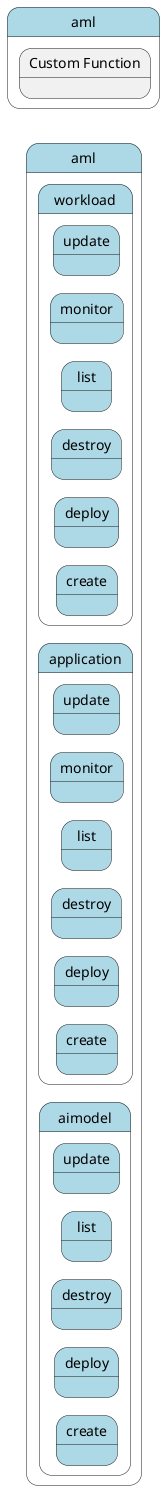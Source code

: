 @startuml
left to right direction


state "aml" as aml #lightblue {
}


state "aml" as pstatename #lightblue {
    state "Custom Function" as amlfunction {
    }
}

        state "aml" as aml #lightblue {
state "aimodel" as amlaimodel #lightblue {
state "create" as amlaimodelcreate #lightblue {
}
}
}


        state "aml" as aml #lightblue {
state "aimodel" as amlaimodel #lightblue {
state "deploy" as amlaimodeldeploy #lightblue {
}
}
}


        state "aml" as aml #lightblue {
state "aimodel" as amlaimodel #lightblue {
state "destroy" as amlaimodeldestroy #lightblue {
}
}
}


        state "aml" as aml #lightblue {
state "aimodel" as amlaimodel #lightblue {
state "list" as amlaimodellist #lightblue {
}
}
}


        state "aml" as aml #lightblue {
state "aimodel" as amlaimodel #lightblue {
state "update" as amlaimodelupdate #lightblue {
}
}
}


        state "aml" as aml #lightblue {
state "application" as amlapplication #lightblue {
state "create" as amlapplicationcreate #lightblue {
}
}
}


        state "aml" as aml #lightblue {
state "application" as amlapplication #lightblue {
state "deploy" as amlapplicationdeploy #lightblue {
}
}
}


        state "aml" as aml #lightblue {
state "application" as amlapplication #lightblue {
state "destroy" as amlapplicationdestroy #lightblue {
}
}
}


        state "aml" as aml #lightblue {
state "application" as amlapplication #lightblue {
state "list" as amlapplicationlist #lightblue {
}
}
}


        state "aml" as aml #lightblue {
state "application" as amlapplication #lightblue {
state "monitor" as amlapplicationmonitor #lightblue {
}
}
}


        state "aml" as aml #lightblue {
state "application" as amlapplication #lightblue {
state "update" as amlapplicationupdate #lightblue {
}
}
}


        state "aml" as aml #lightblue {
state "workload" as amlworkload #lightblue {
state "create" as amlworkloadcreate #lightblue {
}
}
}


        state "aml" as aml #lightblue {
state "workload" as amlworkload #lightblue {
state "deploy" as amlworkloaddeploy #lightblue {
}
}
}


        state "aml" as aml #lightblue {
state "workload" as amlworkload #lightblue {
state "destroy" as amlworkloaddestroy #lightblue {
}
}
}


        state "aml" as aml #lightblue {
state "workload" as amlworkload #lightblue {
state "list" as amlworkloadlist #lightblue {
}
}
}


        state "aml" as aml #lightblue {
state "workload" as amlworkload #lightblue {
state "monitor" as amlworkloadmonitor #lightblue {
}
}
}


        state "aml" as aml #lightblue {
state "workload" as amlworkload #lightblue {
state "update" as amlworkloadupdate #lightblue {
}
}
}






@enduml
